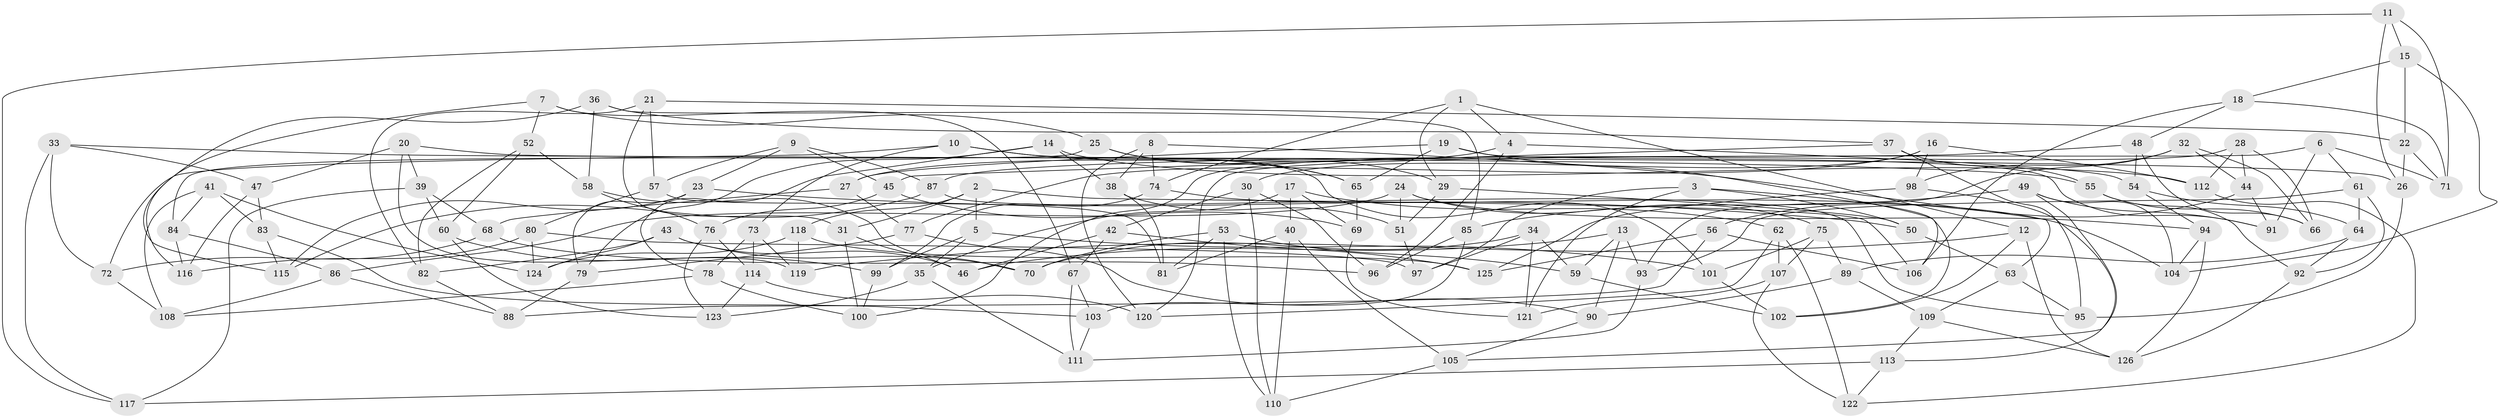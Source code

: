 // coarse degree distribution, {4: 0.3924050632911392, 6: 0.5063291139240507, 5: 0.08860759493670886, 3: 0.012658227848101266}
// Generated by graph-tools (version 1.1) at 2025/52/02/27/25 19:52:30]
// undirected, 126 vertices, 252 edges
graph export_dot {
graph [start="1"]
  node [color=gray90,style=filled];
  1;
  2;
  3;
  4;
  5;
  6;
  7;
  8;
  9;
  10;
  11;
  12;
  13;
  14;
  15;
  16;
  17;
  18;
  19;
  20;
  21;
  22;
  23;
  24;
  25;
  26;
  27;
  28;
  29;
  30;
  31;
  32;
  33;
  34;
  35;
  36;
  37;
  38;
  39;
  40;
  41;
  42;
  43;
  44;
  45;
  46;
  47;
  48;
  49;
  50;
  51;
  52;
  53;
  54;
  55;
  56;
  57;
  58;
  59;
  60;
  61;
  62;
  63;
  64;
  65;
  66;
  67;
  68;
  69;
  70;
  71;
  72;
  73;
  74;
  75;
  76;
  77;
  78;
  79;
  80;
  81;
  82;
  83;
  84;
  85;
  86;
  87;
  88;
  89;
  90;
  91;
  92;
  93;
  94;
  95;
  96;
  97;
  98;
  99;
  100;
  101;
  102;
  103;
  104;
  105;
  106;
  107;
  108;
  109;
  110;
  111;
  112;
  113;
  114;
  115;
  116;
  117;
  118;
  119;
  120;
  121;
  122;
  123;
  124;
  125;
  126;
  1 -- 4;
  1 -- 74;
  1 -- 12;
  1 -- 29;
  2 -- 106;
  2 -- 31;
  2 -- 118;
  2 -- 5;
  3 -- 102;
  3 -- 50;
  3 -- 121;
  3 -- 97;
  4 -- 27;
  4 -- 96;
  4 -- 54;
  5 -- 101;
  5 -- 99;
  5 -- 35;
  6 -- 91;
  6 -- 71;
  6 -- 61;
  6 -- 120;
  7 -- 115;
  7 -- 52;
  7 -- 25;
  7 -- 67;
  8 -- 120;
  8 -- 74;
  8 -- 63;
  8 -- 38;
  9 -- 45;
  9 -- 23;
  9 -- 87;
  9 -- 57;
  10 -- 72;
  10 -- 101;
  10 -- 65;
  10 -- 73;
  11 -- 15;
  11 -- 26;
  11 -- 71;
  11 -- 117;
  12 -- 126;
  12 -- 119;
  12 -- 102;
  13 -- 59;
  13 -- 46;
  13 -- 93;
  13 -- 90;
  14 -- 78;
  14 -- 112;
  14 -- 79;
  14 -- 38;
  15 -- 22;
  15 -- 104;
  15 -- 18;
  16 -- 77;
  16 -- 112;
  16 -- 30;
  16 -- 98;
  17 -- 62;
  17 -- 35;
  17 -- 40;
  17 -- 69;
  18 -- 106;
  18 -- 71;
  18 -- 48;
  19 -- 65;
  19 -- 91;
  19 -- 27;
  19 -- 106;
  20 -- 47;
  20 -- 39;
  20 -- 26;
  20 -- 119;
  21 -- 57;
  21 -- 82;
  21 -- 31;
  21 -- 22;
  22 -- 26;
  22 -- 71;
  23 -- 115;
  23 -- 50;
  23 -- 79;
  24 -- 94;
  24 -- 86;
  24 -- 51;
  24 -- 75;
  25 -- 29;
  25 -- 65;
  25 -- 84;
  26 -- 95;
  27 -- 68;
  27 -- 77;
  28 -- 66;
  28 -- 100;
  28 -- 112;
  28 -- 44;
  29 -- 51;
  29 -- 50;
  30 -- 42;
  30 -- 110;
  30 -- 96;
  31 -- 100;
  31 -- 46;
  32 -- 44;
  32 -- 93;
  32 -- 66;
  32 -- 98;
  33 -- 47;
  33 -- 55;
  33 -- 72;
  33 -- 117;
  34 -- 121;
  34 -- 97;
  34 -- 70;
  34 -- 59;
  35 -- 111;
  35 -- 123;
  36 -- 58;
  36 -- 116;
  36 -- 37;
  36 -- 85;
  37 -- 55;
  37 -- 95;
  37 -- 45;
  38 -- 81;
  38 -- 51;
  39 -- 117;
  39 -- 68;
  39 -- 60;
  40 -- 81;
  40 -- 105;
  40 -- 110;
  41 -- 124;
  41 -- 84;
  41 -- 108;
  41 -- 83;
  42 -- 67;
  42 -- 46;
  42 -- 125;
  43 -- 46;
  43 -- 82;
  43 -- 124;
  43 -- 70;
  44 -- 91;
  44 -- 56;
  45 -- 76;
  45 -- 69;
  47 -- 116;
  47 -- 83;
  48 -- 87;
  48 -- 54;
  48 -- 66;
  49 -- 85;
  49 -- 91;
  49 -- 104;
  49 -- 105;
  50 -- 63;
  51 -- 97;
  52 -- 58;
  52 -- 82;
  52 -- 60;
  53 -- 59;
  53 -- 81;
  53 -- 110;
  53 -- 70;
  54 -- 94;
  54 -- 64;
  55 -- 66;
  55 -- 92;
  56 -- 106;
  56 -- 88;
  56 -- 125;
  57 -- 80;
  57 -- 81;
  58 -- 76;
  58 -- 70;
  59 -- 102;
  60 -- 123;
  60 -- 99;
  61 -- 64;
  61 -- 93;
  61 -- 92;
  62 -- 107;
  62 -- 122;
  62 -- 120;
  63 -- 109;
  63 -- 95;
  64 -- 89;
  64 -- 92;
  65 -- 69;
  67 -- 103;
  67 -- 111;
  68 -- 96;
  68 -- 72;
  69 -- 121;
  72 -- 108;
  73 -- 119;
  73 -- 78;
  73 -- 114;
  74 -- 99;
  74 -- 104;
  75 -- 107;
  75 -- 101;
  75 -- 89;
  76 -- 114;
  76 -- 123;
  77 -- 90;
  77 -- 79;
  78 -- 100;
  78 -- 108;
  79 -- 88;
  80 -- 116;
  80 -- 124;
  80 -- 97;
  82 -- 88;
  83 -- 115;
  83 -- 103;
  84 -- 116;
  84 -- 86;
  85 -- 103;
  85 -- 96;
  86 -- 108;
  86 -- 88;
  87 -- 95;
  87 -- 115;
  89 -- 90;
  89 -- 109;
  90 -- 105;
  92 -- 126;
  93 -- 111;
  94 -- 104;
  94 -- 126;
  98 -- 125;
  98 -- 113;
  99 -- 100;
  101 -- 102;
  103 -- 111;
  105 -- 110;
  107 -- 121;
  107 -- 122;
  109 -- 126;
  109 -- 113;
  112 -- 122;
  113 -- 117;
  113 -- 122;
  114 -- 123;
  114 -- 120;
  118 -- 125;
  118 -- 124;
  118 -- 119;
}
